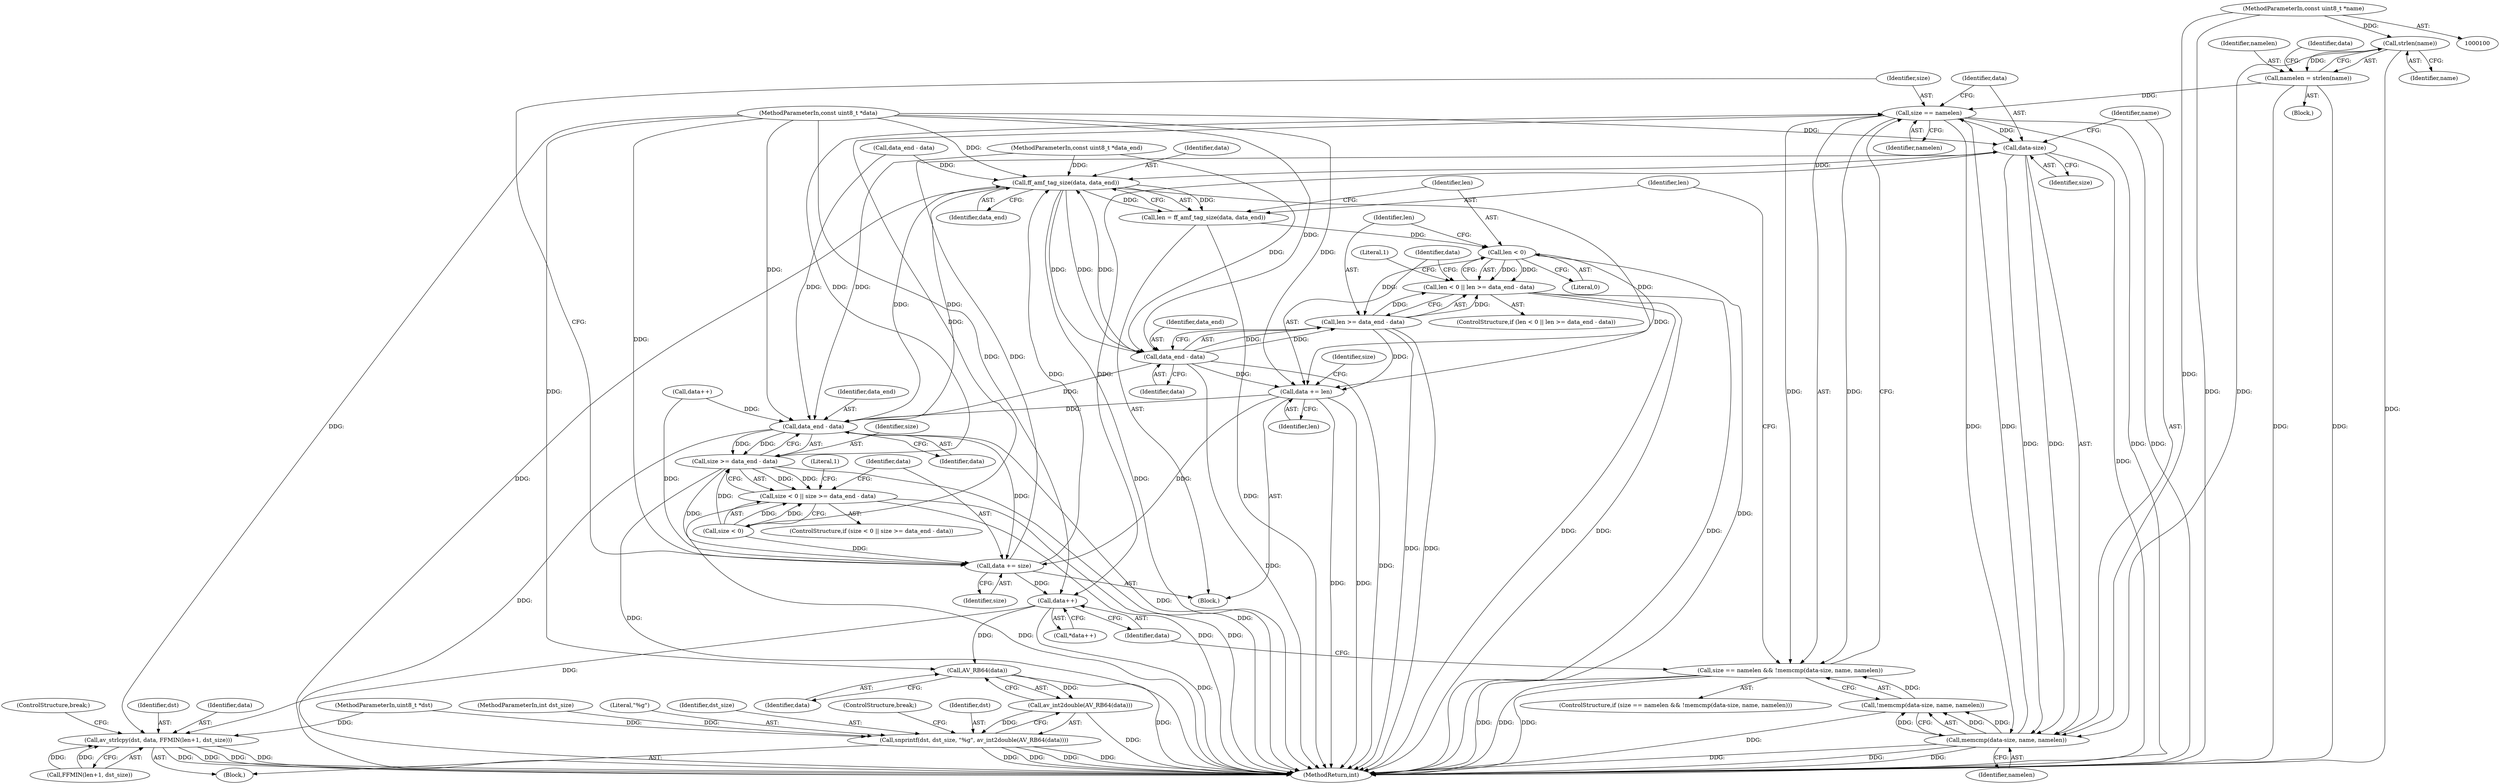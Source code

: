digraph "1_FFmpeg_ffcc82219cef0928bed2d558b19ef6ea35634130@API" {
"1000110" [label="(Call,strlen(name))"];
"1000103" [label="(MethodParameterIn,const uint8_t *name)"];
"1000108" [label="(Call,namelen = strlen(name))"];
"1000181" [label="(Call,size == namelen)"];
"1000180" [label="(Call,size == namelen && !memcmp(data-size, name, namelen))"];
"1000186" [label="(Call,data-size)"];
"1000185" [label="(Call,memcmp(data-size, name, namelen))"];
"1000184" [label="(Call,!memcmp(data-size, name, namelen))"];
"1000194" [label="(Call,data++)"];
"1000203" [label="(Call,AV_RB64(data))"];
"1000202" [label="(Call,av_int2double(AV_RB64(data)))"];
"1000198" [label="(Call,snprintf(dst, dst_size, \"%g\", av_int2double(AV_RB64(data))))"];
"1000223" [label="(Call,av_strlcpy(dst, data, FFMIN(len+1, dst_size)))"];
"1000240" [label="(Call,ff_amf_tag_size(data, data_end))"];
"1000170" [label="(Call,data_end - data)"];
"1000168" [label="(Call,size >= data_end - data)"];
"1000164" [label="(Call,size < 0 || size >= data_end - data)"];
"1000176" [label="(Call,data += size)"];
"1000238" [label="(Call,len = ff_amf_tag_size(data, data_end))"];
"1000245" [label="(Call,len < 0)"];
"1000244" [label="(Call,len < 0 || len >= data_end - data)"];
"1000248" [label="(Call,len >= data_end - data)"];
"1000256" [label="(Call,data += len)"];
"1000250" [label="(Call,data_end - data)"];
"1000204" [label="(Identifier,data)"];
"1000225" [label="(Identifier,data)"];
"1000238" [label="(Call,len = ff_amf_tag_size(data, data_end))"];
"1000164" [label="(Call,size < 0 || size >= data_end - data)"];
"1000170" [label="(Call,data_end - data)"];
"1000165" [label="(Call,size < 0)"];
"1000239" [label="(Identifier,len)"];
"1000257" [label="(Identifier,data)"];
"1000104" [label="(MethodParameterIn,uint8_t *dst)"];
"1000149" [label="(Call,data++)"];
"1000183" [label="(Identifier,namelen)"];
"1000155" [label="(Identifier,size)"];
"1000203" [label="(Call,AV_RB64(data))"];
"1000262" [label="(MethodReturn,int)"];
"1000180" [label="(Call,size == namelen && !memcmp(data-size, name, namelen))"];
"1000195" [label="(Identifier,data)"];
"1000202" [label="(Call,av_int2double(AV_RB64(data)))"];
"1000201" [label="(Literal,\"%g\")"];
"1000193" [label="(Call,*data++)"];
"1000163" [label="(ControlStructure,if (size < 0 || size >= data_end - data))"];
"1000175" [label="(Literal,1)"];
"1000182" [label="(Identifier,size)"];
"1000244" [label="(Call,len < 0 || len >= data_end - data)"];
"1000194" [label="(Call,data++)"];
"1000251" [label="(Identifier,data_end)"];
"1000255" [label="(Literal,1)"];
"1000223" [label="(Call,av_strlcpy(dst, data, FFMIN(len+1, dst_size)))"];
"1000245" [label="(Call,len < 0)"];
"1000198" [label="(Call,snprintf(dst, dst_size, \"%g\", av_int2double(AV_RB64(data))))"];
"1000176" [label="(Call,data += size)"];
"1000177" [label="(Identifier,data)"];
"1000179" [label="(ControlStructure,if (size == namelen && !memcmp(data-size, name, namelen)))"];
"1000224" [label="(Identifier,dst)"];
"1000250" [label="(Call,data_end - data)"];
"1000200" [label="(Identifier,dst_size)"];
"1000152" [label="(Block,)"];
"1000189" [label="(Identifier,name)"];
"1000248" [label="(Call,len >= data_end - data)"];
"1000106" [label="(Block,)"];
"1000181" [label="(Call,size == namelen)"];
"1000190" [label="(Identifier,namelen)"];
"1000205" [label="(ControlStructure,break;)"];
"1000241" [label="(Identifier,data)"];
"1000240" [label="(Call,ff_amf_tag_size(data, data_end))"];
"1000249" [label="(Identifier,len)"];
"1000188" [label="(Identifier,size)"];
"1000103" [label="(MethodParameterIn,const uint8_t *name)"];
"1000110" [label="(Call,strlen(name))"];
"1000109" [label="(Identifier,namelen)"];
"1000187" [label="(Identifier,data)"];
"1000199" [label="(Identifier,dst)"];
"1000184" [label="(Call,!memcmp(data-size, name, namelen))"];
"1000226" [label="(Call,FFMIN(len+1, dst_size))"];
"1000231" [label="(ControlStructure,break;)"];
"1000117" [label="(Identifier,data)"];
"1000185" [label="(Call,memcmp(data-size, name, namelen))"];
"1000142" [label="(Call,data_end - data)"];
"1000256" [label="(Call,data += len)"];
"1000178" [label="(Identifier,size)"];
"1000242" [label="(Identifier,data_end)"];
"1000108" [label="(Call,namelen = strlen(name))"];
"1000169" [label="(Identifier,size)"];
"1000247" [label="(Literal,0)"];
"1000252" [label="(Identifier,data)"];
"1000258" [label="(Identifier,len)"];
"1000171" [label="(Identifier,data_end)"];
"1000102" [label="(MethodParameterIn,const uint8_t *data_end)"];
"1000243" [label="(ControlStructure,if (len < 0 || len >= data_end - data))"];
"1000101" [label="(MethodParameterIn,const uint8_t *data)"];
"1000168" [label="(Call,size >= data_end - data)"];
"1000111" [label="(Identifier,name)"];
"1000186" [label="(Call,data-size)"];
"1000172" [label="(Identifier,data)"];
"1000105" [label="(MethodParameterIn,int dst_size)"];
"1000246" [label="(Identifier,len)"];
"1000196" [label="(Block,)"];
"1000110" -> "1000108"  [label="AST: "];
"1000110" -> "1000111"  [label="CFG: "];
"1000111" -> "1000110"  [label="AST: "];
"1000108" -> "1000110"  [label="CFG: "];
"1000110" -> "1000262"  [label="DDG: "];
"1000110" -> "1000108"  [label="DDG: "];
"1000103" -> "1000110"  [label="DDG: "];
"1000110" -> "1000185"  [label="DDG: "];
"1000103" -> "1000100"  [label="AST: "];
"1000103" -> "1000262"  [label="DDG: "];
"1000103" -> "1000185"  [label="DDG: "];
"1000108" -> "1000106"  [label="AST: "];
"1000109" -> "1000108"  [label="AST: "];
"1000117" -> "1000108"  [label="CFG: "];
"1000108" -> "1000262"  [label="DDG: "];
"1000108" -> "1000262"  [label="DDG: "];
"1000108" -> "1000181"  [label="DDG: "];
"1000181" -> "1000180"  [label="AST: "];
"1000181" -> "1000183"  [label="CFG: "];
"1000182" -> "1000181"  [label="AST: "];
"1000183" -> "1000181"  [label="AST: "];
"1000187" -> "1000181"  [label="CFG: "];
"1000180" -> "1000181"  [label="CFG: "];
"1000181" -> "1000262"  [label="DDG: "];
"1000181" -> "1000262"  [label="DDG: "];
"1000181" -> "1000180"  [label="DDG: "];
"1000181" -> "1000180"  [label="DDG: "];
"1000168" -> "1000181"  [label="DDG: "];
"1000165" -> "1000181"  [label="DDG: "];
"1000185" -> "1000181"  [label="DDG: "];
"1000181" -> "1000186"  [label="DDG: "];
"1000181" -> "1000185"  [label="DDG: "];
"1000180" -> "1000179"  [label="AST: "];
"1000180" -> "1000184"  [label="CFG: "];
"1000184" -> "1000180"  [label="AST: "];
"1000195" -> "1000180"  [label="CFG: "];
"1000239" -> "1000180"  [label="CFG: "];
"1000180" -> "1000262"  [label="DDG: "];
"1000180" -> "1000262"  [label="DDG: "];
"1000180" -> "1000262"  [label="DDG: "];
"1000184" -> "1000180"  [label="DDG: "];
"1000186" -> "1000185"  [label="AST: "];
"1000186" -> "1000188"  [label="CFG: "];
"1000187" -> "1000186"  [label="AST: "];
"1000188" -> "1000186"  [label="AST: "];
"1000189" -> "1000186"  [label="CFG: "];
"1000186" -> "1000262"  [label="DDG: "];
"1000186" -> "1000185"  [label="DDG: "];
"1000186" -> "1000185"  [label="DDG: "];
"1000176" -> "1000186"  [label="DDG: "];
"1000101" -> "1000186"  [label="DDG: "];
"1000186" -> "1000194"  [label="DDG: "];
"1000186" -> "1000240"  [label="DDG: "];
"1000185" -> "1000184"  [label="AST: "];
"1000185" -> "1000190"  [label="CFG: "];
"1000189" -> "1000185"  [label="AST: "];
"1000190" -> "1000185"  [label="AST: "];
"1000184" -> "1000185"  [label="CFG: "];
"1000185" -> "1000262"  [label="DDG: "];
"1000185" -> "1000262"  [label="DDG: "];
"1000185" -> "1000262"  [label="DDG: "];
"1000185" -> "1000184"  [label="DDG: "];
"1000185" -> "1000184"  [label="DDG: "];
"1000185" -> "1000184"  [label="DDG: "];
"1000184" -> "1000262"  [label="DDG: "];
"1000194" -> "1000193"  [label="AST: "];
"1000194" -> "1000195"  [label="CFG: "];
"1000195" -> "1000194"  [label="AST: "];
"1000193" -> "1000194"  [label="CFG: "];
"1000194" -> "1000262"  [label="DDG: "];
"1000176" -> "1000194"  [label="DDG: "];
"1000101" -> "1000194"  [label="DDG: "];
"1000194" -> "1000203"  [label="DDG: "];
"1000194" -> "1000223"  [label="DDG: "];
"1000203" -> "1000202"  [label="AST: "];
"1000203" -> "1000204"  [label="CFG: "];
"1000204" -> "1000203"  [label="AST: "];
"1000202" -> "1000203"  [label="CFG: "];
"1000203" -> "1000262"  [label="DDG: "];
"1000203" -> "1000202"  [label="DDG: "];
"1000101" -> "1000203"  [label="DDG: "];
"1000202" -> "1000198"  [label="AST: "];
"1000198" -> "1000202"  [label="CFG: "];
"1000202" -> "1000262"  [label="DDG: "];
"1000202" -> "1000198"  [label="DDG: "];
"1000198" -> "1000196"  [label="AST: "];
"1000199" -> "1000198"  [label="AST: "];
"1000200" -> "1000198"  [label="AST: "];
"1000201" -> "1000198"  [label="AST: "];
"1000205" -> "1000198"  [label="CFG: "];
"1000198" -> "1000262"  [label="DDG: "];
"1000198" -> "1000262"  [label="DDG: "];
"1000198" -> "1000262"  [label="DDG: "];
"1000198" -> "1000262"  [label="DDG: "];
"1000104" -> "1000198"  [label="DDG: "];
"1000105" -> "1000198"  [label="DDG: "];
"1000223" -> "1000196"  [label="AST: "];
"1000223" -> "1000226"  [label="CFG: "];
"1000224" -> "1000223"  [label="AST: "];
"1000225" -> "1000223"  [label="AST: "];
"1000226" -> "1000223"  [label="AST: "];
"1000231" -> "1000223"  [label="CFG: "];
"1000223" -> "1000262"  [label="DDG: "];
"1000223" -> "1000262"  [label="DDG: "];
"1000223" -> "1000262"  [label="DDG: "];
"1000223" -> "1000262"  [label="DDG: "];
"1000104" -> "1000223"  [label="DDG: "];
"1000101" -> "1000223"  [label="DDG: "];
"1000226" -> "1000223"  [label="DDG: "];
"1000226" -> "1000223"  [label="DDG: "];
"1000240" -> "1000238"  [label="AST: "];
"1000240" -> "1000242"  [label="CFG: "];
"1000241" -> "1000240"  [label="AST: "];
"1000242" -> "1000240"  [label="AST: "];
"1000238" -> "1000240"  [label="CFG: "];
"1000240" -> "1000262"  [label="DDG: "];
"1000240" -> "1000262"  [label="DDG: "];
"1000240" -> "1000170"  [label="DDG: "];
"1000240" -> "1000238"  [label="DDG: "];
"1000240" -> "1000238"  [label="DDG: "];
"1000176" -> "1000240"  [label="DDG: "];
"1000101" -> "1000240"  [label="DDG: "];
"1000250" -> "1000240"  [label="DDG: "];
"1000142" -> "1000240"  [label="DDG: "];
"1000170" -> "1000240"  [label="DDG: "];
"1000102" -> "1000240"  [label="DDG: "];
"1000240" -> "1000250"  [label="DDG: "];
"1000240" -> "1000250"  [label="DDG: "];
"1000240" -> "1000256"  [label="DDG: "];
"1000170" -> "1000168"  [label="AST: "];
"1000170" -> "1000172"  [label="CFG: "];
"1000171" -> "1000170"  [label="AST: "];
"1000172" -> "1000170"  [label="AST: "];
"1000168" -> "1000170"  [label="CFG: "];
"1000170" -> "1000262"  [label="DDG: "];
"1000170" -> "1000262"  [label="DDG: "];
"1000170" -> "1000168"  [label="DDG: "];
"1000170" -> "1000168"  [label="DDG: "];
"1000250" -> "1000170"  [label="DDG: "];
"1000142" -> "1000170"  [label="DDG: "];
"1000102" -> "1000170"  [label="DDG: "];
"1000149" -> "1000170"  [label="DDG: "];
"1000256" -> "1000170"  [label="DDG: "];
"1000101" -> "1000170"  [label="DDG: "];
"1000170" -> "1000176"  [label="DDG: "];
"1000168" -> "1000164"  [label="AST: "];
"1000169" -> "1000168"  [label="AST: "];
"1000164" -> "1000168"  [label="CFG: "];
"1000168" -> "1000262"  [label="DDG: "];
"1000168" -> "1000262"  [label="DDG: "];
"1000168" -> "1000164"  [label="DDG: "];
"1000168" -> "1000164"  [label="DDG: "];
"1000165" -> "1000168"  [label="DDG: "];
"1000168" -> "1000176"  [label="DDG: "];
"1000164" -> "1000163"  [label="AST: "];
"1000164" -> "1000165"  [label="CFG: "];
"1000165" -> "1000164"  [label="AST: "];
"1000175" -> "1000164"  [label="CFG: "];
"1000177" -> "1000164"  [label="CFG: "];
"1000164" -> "1000262"  [label="DDG: "];
"1000164" -> "1000262"  [label="DDG: "];
"1000164" -> "1000262"  [label="DDG: "];
"1000165" -> "1000164"  [label="DDG: "];
"1000165" -> "1000164"  [label="DDG: "];
"1000176" -> "1000152"  [label="AST: "];
"1000176" -> "1000178"  [label="CFG: "];
"1000177" -> "1000176"  [label="AST: "];
"1000178" -> "1000176"  [label="AST: "];
"1000182" -> "1000176"  [label="CFG: "];
"1000165" -> "1000176"  [label="DDG: "];
"1000149" -> "1000176"  [label="DDG: "];
"1000256" -> "1000176"  [label="DDG: "];
"1000101" -> "1000176"  [label="DDG: "];
"1000238" -> "1000152"  [label="AST: "];
"1000239" -> "1000238"  [label="AST: "];
"1000246" -> "1000238"  [label="CFG: "];
"1000238" -> "1000262"  [label="DDG: "];
"1000238" -> "1000245"  [label="DDG: "];
"1000245" -> "1000244"  [label="AST: "];
"1000245" -> "1000247"  [label="CFG: "];
"1000246" -> "1000245"  [label="AST: "];
"1000247" -> "1000245"  [label="AST: "];
"1000249" -> "1000245"  [label="CFG: "];
"1000244" -> "1000245"  [label="CFG: "];
"1000245" -> "1000262"  [label="DDG: "];
"1000245" -> "1000244"  [label="DDG: "];
"1000245" -> "1000244"  [label="DDG: "];
"1000245" -> "1000248"  [label="DDG: "];
"1000245" -> "1000256"  [label="DDG: "];
"1000244" -> "1000243"  [label="AST: "];
"1000244" -> "1000248"  [label="CFG: "];
"1000248" -> "1000244"  [label="AST: "];
"1000255" -> "1000244"  [label="CFG: "];
"1000257" -> "1000244"  [label="CFG: "];
"1000244" -> "1000262"  [label="DDG: "];
"1000244" -> "1000262"  [label="DDG: "];
"1000244" -> "1000262"  [label="DDG: "];
"1000248" -> "1000244"  [label="DDG: "];
"1000248" -> "1000244"  [label="DDG: "];
"1000248" -> "1000250"  [label="CFG: "];
"1000249" -> "1000248"  [label="AST: "];
"1000250" -> "1000248"  [label="AST: "];
"1000248" -> "1000262"  [label="DDG: "];
"1000248" -> "1000262"  [label="DDG: "];
"1000250" -> "1000248"  [label="DDG: "];
"1000250" -> "1000248"  [label="DDG: "];
"1000248" -> "1000256"  [label="DDG: "];
"1000256" -> "1000152"  [label="AST: "];
"1000256" -> "1000258"  [label="CFG: "];
"1000257" -> "1000256"  [label="AST: "];
"1000258" -> "1000256"  [label="AST: "];
"1000155" -> "1000256"  [label="CFG: "];
"1000256" -> "1000262"  [label="DDG: "];
"1000256" -> "1000262"  [label="DDG: "];
"1000250" -> "1000256"  [label="DDG: "];
"1000101" -> "1000256"  [label="DDG: "];
"1000250" -> "1000252"  [label="CFG: "];
"1000251" -> "1000250"  [label="AST: "];
"1000252" -> "1000250"  [label="AST: "];
"1000250" -> "1000262"  [label="DDG: "];
"1000250" -> "1000262"  [label="DDG: "];
"1000102" -> "1000250"  [label="DDG: "];
"1000101" -> "1000250"  [label="DDG: "];
}
